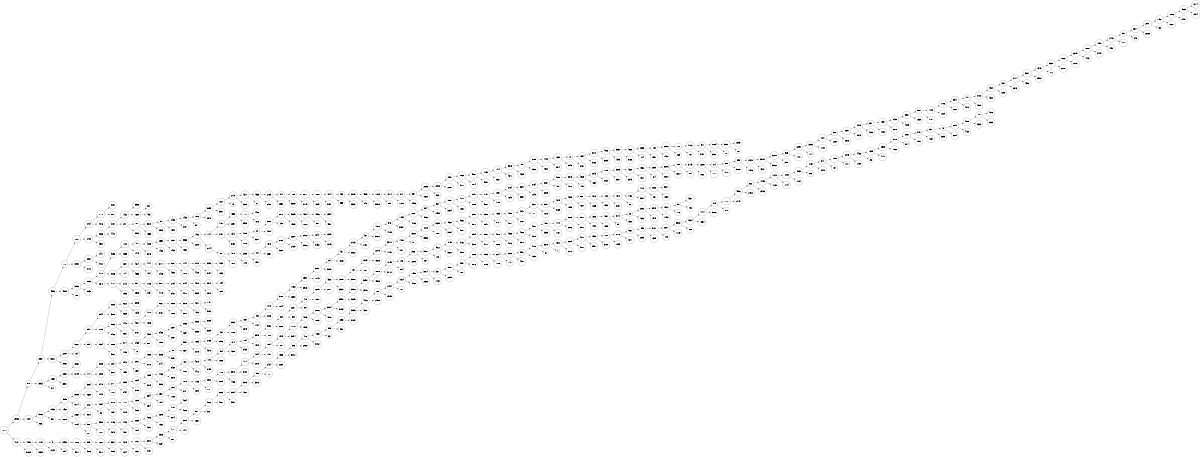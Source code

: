 digraph finite_state_machine {
	rankdir=LR size="8,5"
	node [shape=circle]
	1270 -> 2956

	1270 -> 4127

	2956 -> 570

	2956 -> 4037

	570 -> 2997

	570 -> 3542

	2997 -> 4356

	2997 -> 3900

	4356 -> 772

	4356 -> 4508

	772 -> 1620

	772 -> 3098

	1620 -> 2794

	1620 -> 3445

	2794 -> 2778

	2794 -> 1916

	2778 -> 4384

	2778 -> 887

	3445 -> 3866

	3445 -> 4690

	3866 -> 4287

	3866 -> 4442

	4287 -> 1422

	4287 -> 281

	1422 -> 3336

	1422 -> 1650

	1650 -> 387

	1650 -> 493

	281 -> 757

	281 -> 2302

	757 -> 3318

	757 -> 1653

	3318 -> 98

	3318 -> 2903

	98 -> 2468

	98 -> 1602

	2468 -> 1435

	2468 -> 379

	1435 -> 796

	1435 -> 571

	796 -> 3095

	796 -> 2540

	3095 -> 1227

	3095 -> 3587

	1227 -> 2740

	1227 -> 13

	2740 -> 4677

	2740 -> 3369

	4677 -> 4933

	4677 -> 61

	4933 -> 2755

	4933 -> 2400

	2755 -> 404

	2755 -> 2652

	404 -> 789

	404 -> 3585

	789 -> 2277

	789 -> 2179

	2277 -> 1088

	2277 -> 1809

	1088 -> 4044

	1088 -> 3751

	4044 -> 435

	4044 -> 365

	435 -> 3815

	435 -> 3368

	3815 -> 4583

	3815 -> 546

	4583 -> 1125

	4583 -> 3896

	1125 -> 1314

	1125 -> 858

	1314 -> 847

	1314 -> 1730

	847 -> 337

	847 -> 1506

	337 -> 2085

	337 -> 1328

	2085 -> 2306

	2085 -> 926

	2306 -> 1997

	2306 -> 2282

	1997 -> 1863

	1997 -> 4171

	1863 -> 4957

	1863 -> 1874

	4957 -> 1092

	4957 -> 3981

	1092 -> 1414

	1092 -> 3527

	1414 -> 3316

	1414 -> 4371

	3316 -> 199

	3316 -> 4325

	199 -> 3785

	199 -> 3538

	3785 -> 4422

	3785 -> 4920

	4422 -> 1230

	4422 -> 2374

	1230 -> 12

	1230 -> 3043

	12 -> 1394

	12 -> 3457

	1394 -> 3070

	1394 -> 3168

	3070 -> 4023

	3070 -> 3059

	4023 -> 3930

	4023 -> 4803

	3930 -> 4068

	3930 -> 3136

	4068 -> 2863

	4068 -> 124

	2863 -> 783

	2863 -> 1531

	783 -> 2568

	783 -> 1430

	2568 -> 212

	2568 -> 369

	212 -> 4173

	212 -> 737

	4173 -> 541

	4173 -> 3427

	541 -> 2764

	541 -> 3927

	2764 -> 3691

	2764 -> 60

	3691 -> 2363

	3691 -> 28

	3098 -> 3032

	3098 -> 3118

	3032 -> 3441

	3032 -> 4730

	4508 -> 3465

	4508 -> 198

	3465 -> 3083

	3465 -> 3543

	3083 -> 4819

	3083 -> 2670

	4819 -> 4396

	4819 -> 2905

	4396 -> 1122

	4396 -> 3859

	1122 -> 408

	1122 -> 1475

	408 -> 4229

	408 -> 3276

	4229 -> 2552

	4229 -> 1438

	2552 -> 1937

	2552 -> 1433

	1937 -> 3366

	1937 -> 4860

	3366 -> 1492

	3366 -> 2228

	1492 -> 724

	1492 -> 3744

	724 -> 4498

	724 -> 2797

	4498 -> 4568

	4498 -> 2857

	4568 -> 710

	4568 -> 3928

	710 -> 4482

	710 -> 676

	2797 -> 1341

	2797 -> 3150

	1341 -> 4709

	1341 -> 1716

	4709 -> 20

	4709 -> 3271

	20 -> 3830

	20 -> 4504

	3830 -> 2872

	3830 -> 733

	2872 -> 3625

	2872 -> 1529

	3625 -> 4684

	3625 -> 1220

	4684 -> 1966

	4684 -> 307

	1966 -> 2354

	1966 -> 4587

	3744 -> 857

	857 -> 4915

	857 -> 1988

	4915 -> 2035

	4915 -> 125

	2035 -> 194

	2035 -> 1501

	194 -> 4842

	194 -> 2351

	4842 -> 2765

	4842 -> 3229

	2765 -> 2380

	2765 -> 2489

	2380 -> 2922

	2380 -> 3556

	2922 -> 2847

	2922 -> 3452

	2847 -> 2619

	2847 -> 2246

	2905 -> 3607

	2905 -> 1841

	3607 -> 4614

	3607 -> 4539

	4614 -> 4444

	4614 -> 764

	4444 -> 3777

	4444 -> 2405

	3777 -> 929

	3777 -> 4530

	929 -> 1144

	929 -> 1012

	1144 -> 819

	1144 -> 4429

	819 -> 3236

	819 -> 3794

	3236 -> 1030

	3236 -> 1238

	2670 -> 4787

	4787 -> 3140

	4787 -> 2955

	3140 -> 591

	3140 -> 2506

	591 -> 1726

	591 -> 645

	1726 -> 500

	1726 -> 4773

	500 -> 2184

	500 -> 3491

	2184 -> 2744

	2184 -> 4471

	2744 -> 4918

	2744 -> 3325

	4918 -> 2370

	4918 -> 2918

	2370 -> 129

	2370 -> 689

	3900 -> 2200

	3900 -> 2982

	2200 -> 3661

	2200 -> 164

	3661 -> 3417

	3661 -> 895

	3417 -> 2344

	3417 -> 1709

	2344 -> 2829

	2344 -> 4300

	2829 -> 3612

	2829 -> 3623

	3612 -> 3805

	3612 -> 1349

	1709 -> 3523

	1709 -> 3466

	3523 -> 4445

	3523 -> 3627

	4445 -> 4321

	4445 -> 3737

	4321 -> 4879

	4321 -> 1306

	4879 -> 662

	4879 -> 3731

	662 -> 2606

	662 -> 1802

	2606 -> 3312

	2606 -> 3811

	3312 -> 4341

	3312 -> 423

	4341 -> 747

	4341 -> 569

	895 -> 3934

	3934 -> 3882

	3934 -> 4931

	3882 -> 974

	3882 -> 2132

	974 -> 2469

	974 -> 72

	2469 -> 4380

	2469 -> 551

	4380 -> 3453

	4380 -> 1900

	3453 -> 2601

	3453 -> 2037

	2601 -> 2063

	2601 -> 625

	2063 -> 2925

	2063 -> 2638

	2925 -> 3283

	2925 -> 3259

	3542 -> 1683

	3542 -> 341

	1683 -> 2830

	1683 -> 3391

	2830 -> 2960

	2830 -> 3145

	3145 -> 744

	744 -> 2989

	744 -> 2293

	2989 -> 290

	2989 -> 368

	290 -> 2972

	290 -> 1950

	2972 -> 2901

	2972 -> 239

	2901 -> 1336

	2901 -> 3178

	1336 -> 3286

	1336 -> 344

	3286 -> 50

	3286 -> 965

	50 -> 505

	50 -> 630

	505 -> 1693

	505 -> 2216

	1693 -> 2135

	1693 -> 4340

	2135 -> 152

	2135 -> 2536

	152 -> 3539

	152 -> 1160

	3539 -> 682

	3539 -> 2648

	682 -> 429

	682 -> 1404

	429 -> 1040

	429 -> 2003

	1040 -> 3700

	1040 -> 1044

	3700 -> 4795

	3700 -> 2698

	4795 -> 2557

	4795 -> 3903

	2557 -> 3051

	2557 -> 1749

	3051 -> 29

	3051 -> 3028

	29 -> 461

	29 -> 1305

	461 -> 3415

	461 -> 3922

	3415 -> 437

	3415 -> 2461

	437 -> 4158

	437 -> 3730

	4158 -> 976

	4158 -> 4189

	976 -> 1153

	976 -> 3997

	1153 -> 2687

	1153 -> 4126

	2687 -> 254

	2687 -> 4893

	254 -> 364

	254 -> 2498

	364 -> 1991

	364 -> 3034

	1991 -> 4798

	1991 -> 1250

	4798 -> 3047

	4798 -> 3789

	3047 -> 1747

	3047 -> 4501

	1747 -> 2891

	1747 -> 4755

	2891 -> 2134

	2891 -> 1649

	2134 -> 3304

	2134 -> 3334

	3304 -> 2754

	3304 -> 1249

	2754 -> 3037

	2754 -> 3809

	3037 -> 4959

	3037 -> 499

	4959 -> 3873

	4959 -> 4909

	3873 -> 4529

	3873 -> 190

	4529 -> 2843

	4529 -> 869

	2843 -> 1785

	2843 -> 2022

	1785 -> 3203

	1785 -> 3507

	3203 -> 4260

	3203 -> 3945

	4260 -> 1962

	4260 -> 1327

	1962 -> 2505

	1962 -> 614

	2505 -> 3206

	2505 -> 2622

	3206 -> 885

	3206 -> 1994

	885 -> 3143

	885 -> 580

	3143 -> 2256

	3143 -> 1861

	2256 -> 274

	2256 -> 1777

	274 -> 380

	274 -> 4770

	380 -> 995

	380 -> 3005

	995 -> 2733

	995 -> 1156

	2733 -> 3820

	2733 -> 4337

	3820 -> 3210

	3820 -> 3582

	3210 -> 525

	3210 -> 2591

	525 -> 2299

	525 -> 1191

	2299 -> 3899

	2299 -> 714

	3899 -> 1641

	3899 -> 1043

	1641 -> 386

	1641 -> 1223

	386 -> 3851

	386 -> 2626

	3851 -> 1973

	3851 -> 2673

	1973 -> 631

	1973 -> 4293

	631 -> 1397

	631 -> 4082

	1397 -> 2423

	1397 -> 2270

	2423 -> 3921

	2423 -> 4225

	3921 -> 985

	3921 -> 1659

	985 -> 1128

	985 -> 4151

	1128 -> 1706

	1128 -> 1229

	1706 -> 3941

	1706 -> 668

	3941 -> 940

	3941 -> 4812

	940 -> 2722

	940 -> 4905

	2722 -> 4820

	2722 -> 4600

	4820 -> 322

	4820 -> 1256

	322 -> 2714

	322 -> 2373

	2714 -> 3207

	2714 -> 4302

	3207 -> 1343

	3207 -> 2588

	1343 -> 2337

	1343 -> 211

	2337 -> 1660

	2337 -> 2010

	1660 -> 3349

	1660 -> 2173

	3349 -> 1888

	3349 -> 4413

	1888 -> 4180

	1888 -> 3419

	4180 -> 2446

	4180 -> 4757

	2446 -> 937

	2446 -> 4108

	937 -> 3377

	937 -> 543

	3377 -> 2091

	3377 -> 2685

	2091 -> 1467

	2091 -> 85

	1467 -> 1096

	1467 -> 2927

	1096 -> 4669

	1096 -> 2191

	4669 -> 3774

	4669 -> 2814

	4037 -> 3982

	4037 -> 866

	3982 -> 2463

	3982 -> 597

	2463 -> 4848

	2463 -> 1432

	4848 -> 3795

	4848 -> 3174

	3795 -> 3364

	3795 -> 2623

	3364 -> 3418

	3364 -> 1840

	3418 -> 271

	3418 -> 700

	271 -> 3682

	271 -> 3494

	3682 -> 1234

	3682 -> 3158

	1234 -> 1389

	1234 -> 3075

	1389 -> 4439

	1389 -> 3026

	4439 -> 3460

	4439 -> 3619

	3460 -> 730

	3460 -> 1101

	730 -> 4315

	730 -> 4472

	4315 -> 479

	4315 -> 2758

	479 -> 484

	479 -> 1608

	484 -> 874

	484 -> 4290

	874 -> 784

	874 -> 3459

	784 -> 3519

	784 -> 4946

	3519 -> 3060

	3519 -> 218

	3060 -> 238

	3060 -> 2206

	238 -> 2261

	238 -> 850

	2261 -> 418

	2261 -> 607

	418 -> 2285

	418 -> 1857

	2285 -> 4567

	2285 -> 2771

	4567 -> 2889

	4567 -> 3339

	2889 -> 434

	2889 -> 3988

	434 -> 2642

	434 -> 1621

	2642 -> 2275

	2642 -> 1356

	2275 -> 3970

	2275 -> 1190

	3970 -> 4480

	3970 -> 4611

	4480 -> 3513

	4480 -> 91

	3513 -> 4215

	3513 -> 3356

	4215 -> 3628

	4215 -> 1887

	3628 -> 4632

	3628 -> 3594

	4632 -> 4052

	4632 -> 4081

	4052 -> 2291

	4052 -> 1971

	2291 -> 3530

	2291 -> 3947

	3530 -> 1553

	3530 -> 579

	1553 -> 4995

	1553 -> 4917

	4995 -> 4347

	4995 -> 2727

	4347 -> 2387

	4347 -> 101

	2387 -> 359

	2387 -> 1313

	359 -> 4615

	359 -> 3169

	4615 -> 4525

	4615 -> 1058

	4525 -> 691

	4525 -> 1627

	691 -> 4678

	691 -> 4235

	4678 -> 426

	4678 -> 1368

	426 -> 1310

	426 -> 3191

	1310 -> 1762

	1310 -> 82

	1762 -> 4118

	1762 -> 3024

	4118 -> 2262

	4118 -> 361

	2262 -> 3827

	2262 -> 4233

	597 -> 2678

	2678 -> 2662

	2678 -> 1764

	2662 -> 3131

	2662 -> 3572

	3131 -> 1964

	3131 -> 56

	1964 -> 2218

	1964 -> 1837

	2218 -> 1711

	2218 -> 4019

	1711 -> 1329

	1711 -> 4292

	1329 -> 3944

	1329 -> 2574

	3944 -> 692

	3944 -> 154

	692 -> 236

	692 -> 1138

	236 -> 1018

	236 -> 347

	1018 -> 1733

	1018 -> 295

	1733 -> 2920

	1733 -> 711

	2920 -> 776

	2920 -> 2089

	776 -> 3378

	776 -> 4763

	3378 -> 4714

	3378 -> 3180

	4714 -> 544

	4714 -> 2815

	544 -> 1594

	544 -> 1487

	1594 -> 1575

	1594 -> 127

	1575 -> 1718

	1575 -> 3094

	1718 -> 4823

	1718 -> 1983

	4823 -> 2806

	4823 -> 1883

	2806 -> 3994

	2806 -> 4919

	3994 -> 3590

	3994 -> 3769

	3590 -> 3956

	3590 -> 3615

	3956 -> 3292

	3956 -> 2376

	3292 -> 1806

	3292 -> 4935

	1806 -> 1245

	1806 -> 3712

	1245 -> 106

	1245 -> 564

	106 -> 2561

	106 -> 2819

	2561 -> 3951

	2561 -> 237

	3951 -> 4912

	3951 -> 128

	4912 -> 4745

	4912 -> 3500

	4745 -> 4760

	4745 -> 4858

	4760 -> 3484

	4760 -> 4208

	3484 -> 1537

	3484 -> 4177

	1537 -> 4978

	1537 -> 2686

	4978 -> 4863

	4978 -> 4813

	4863 -> 4022

	4863 -> 3971

	4022 -> 4581

	4022 -> 4219

	4581 -> 405

	4581 -> 2339

	405 -> 1140

	405 -> 1797

	1140 -> 3003

	1140 -> 2232

	3003 -> 2517

	3003 -> 3517

	2517 -> 326

	2517 -> 1082

	326 -> 4031

	326 -> 4099

	4031 -> 3741

	4031 -> 55

	3741 -> 22

	3741 -> 538

	22 -> 2952

	22 -> 4232

	2952 -> 3575

	2952 -> 1948

	3575 -> 1522

	3575 -> 1158

	1522 -> 58

	1522 -> 116

	58 -> 4391

	58 -> 792

	1764 -> 968

	1764 -> 227

	968 -> 2950

	968 -> 1121

	2950 -> 2196

	2950 -> 4640

	2196 -> 4486

	2196 -> 4007

	4486 -> 2869

	4486 -> 1504

	2869 -> 4806

	2869 -> 4251

	4806 -> 2605

	4806 -> 1852

	2605 -> 4790

	2605 -> 3074

	4790 -> 4634

	4790 -> 4686

	4127 -> 4098

	4127 -> 3828

	4098 -> 1784

	4098 -> 3658

	1784 -> 9

	1784 -> 2723

	9 -> 3438

	9 -> 854

	3438 -> 1816

	3438 -> 4571

	1816 -> 889

	1816 -> 4226

	889 -> 1622

	889 -> 4311

	1622 -> 338

	1622 -> 1583

	338 -> 4619

	338 -> 2644

	4619 -> 1137

	4619 -> 1361

	1137 -> 3840

	1137 -> 2491

	3840 -> 2526

	3840 -> 529

	2526 -> 4117

	2526 -> 821

	4117 -> 2315

	4117 -> 1477

	2315 -> 991

	2315 -> 4584

	991 -> 4286

	991 -> 931

	4286 -> 3683

	4286 -> 4087

	3683 -> 3564

	3683 -> 3861

	3564 -> 3383

	3564 -> 4267

	3383 -> 155

	3383 -> 3978

	155 -> 2484

	155 -> 777

	2484 -> 1963

	2484 -> 2298

	1963 -> 596

	1963 -> 5000

	596 -> 416

	596 -> 2058

	416 -> 4135

	416 -> 3182

	4135 -> 298

	4135 -> 33

	298 -> 1893

	298 -> 552

	1893 -> 3826

	1893 -> 3723

	3826 -> 4416

	3826 -> 4297

	4416 -> 182

	4416 -> 2488

	182 -> 2434

	182 -> 2983

	2434 -> 4604

	2434 -> 721

	4604 -> 1495

	4604 -> 4182

	1495 -> 3814

	1495 -> 2858

	3814 -> 351

	3814 -> 1132

	351 -> 1591

	351 -> 2255

	1591 -> 4851

	1591 -> 180

	4851 -> 1282

	4851 -> 3876

	1282 -> 1533

	1282 -> 2123

	1533 -> 224

	1533 -> 1788

	224 -> 3068

	224 -> 148

	3068 -> 990

	3068 -> 4427

	990 -> 4115

	990 -> 1339

	4115 -> 3379

	4115 -> 54

	3379 -> 1540

	3379 -> 1

	1540 -> 3225

	1540 -> 3110

	3225 -> 4011

	3225 -> 4017

	4011 -> 1560

	4011 -> 2507

	1560 -> 172

	1560 -> 3190

	172 -> 2716

	172 -> 1053

	2716 -> 992

	2716 -> 1377

	992 -> 335

	992 -> 2699

	335 -> 3721

	335 -> 1309

	3721 -> 2807

	3721 -> 798

	2807 -> 3960

	2807 -> 1729

	3960 -> 4934

	3960 -> 908

	4934 -> 1704

	4934 -> 4654

	1704 -> 219

	1704 -> 3702

	219 -> 1172

	219 -> 270

	1172 -> 4366

	1172 -> 2748

	4366 -> 822

	4366 -> 2458

	822 -> 4155

	822 -> 2336

	4155 -> 1273

	4155 -> 4123

	1273 -> 4849

	1273 -> 1724

	4849 -> 4263

	4849 -> 1042

	4263 -> 4160

	4263 -> 263

	4160 -> 641

	4160 -> 4279

	641 -> 1899

	641 -> 487

	1899 -> 4205

	1899 -> 444

	4205 -> 4436

	4205 -> 1233

	4436 -> 1925

	4436 -> 83

	1925 -> 2523

	1925 -> 4048

	2523 -> 3715

	2523 -> 1060

	3715 -> 2031

	3715 -> 574

	2031 -> 348

	2031 -> 1951

	348 -> 831

	348 -> 1064

	831 -> 73

	831 -> 2399

	73 -> 2041

	73 -> 2284

	2041 -> 4985

	2041 -> 4428

	4985 -> 197

	4985 -> 2322

	197 -> 4212

	197 -> 2533

}
